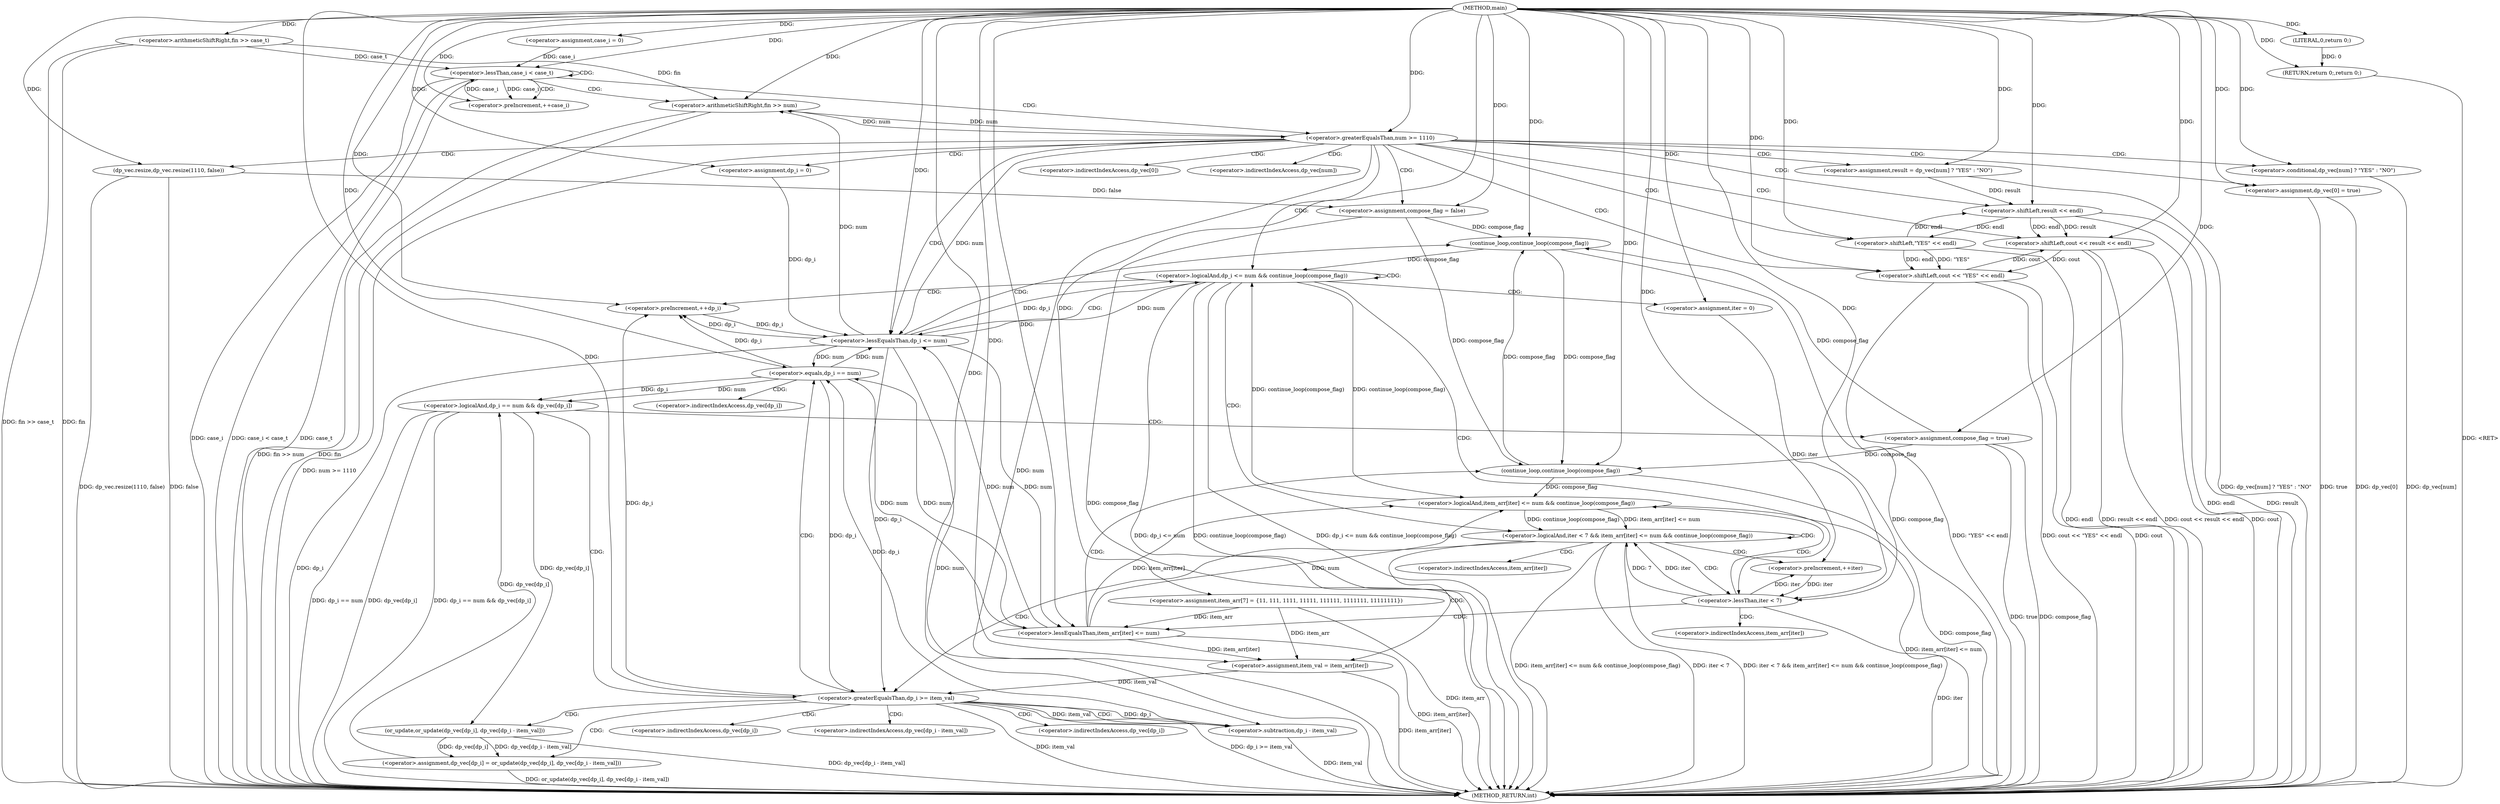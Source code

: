 digraph "main" {  
"1000121" [label = "(METHOD,main)" ]
"1000255" [label = "(METHOD_RETURN,int)" ]
"1000125" [label = "(<operator>.arithmeticShiftRight,fin >> case_t)" ]
"1000129" [label = "(<operator>.assignment,item_arr[7] = {11, 111, 1111, 11111, 111111, 1111111, 11111111})" ]
"1000253" [label = "(RETURN,return 0;,return 0;)" ]
"1000133" [label = "(<operator>.assignment,case_i = 0)" ]
"1000136" [label = "(<operator>.lessThan,case_i < case_t)" ]
"1000139" [label = "(<operator>.preIncrement,++case_i)" ]
"1000254" [label = "(LITERAL,0,return 0;)" ]
"1000143" [label = "(<operator>.arithmeticShiftRight,fin >> num)" ]
"1000158" [label = "(<operator>.assignment,compose_flag = false)" ]
"1000161" [label = "(dp_vec.resize,dp_vec.resize(1110, false))" ]
"1000164" [label = "(<operator>.assignment,dp_vec[0] = true)" ]
"1000240" [label = "(<operator>.assignment,result = dp_vec[num] ? \"YES\" : \"NO\")" ]
"1000248" [label = "(<operator>.shiftLeft,cout << result << endl)" ]
"1000147" [label = "(<operator>.greaterEqualsThan,num >= 1110)" ]
"1000171" [label = "(<operator>.assignment,dp_i = 0)" ]
"1000174" [label = "(<operator>.logicalAnd,dp_i <= num && continue_loop(compose_flag))" ]
"1000180" [label = "(<operator>.preIncrement,++dp_i)" ]
"1000151" [label = "(<operator>.shiftLeft,cout << \"YES\" << endl)" ]
"1000242" [label = "(<operator>.conditional,dp_vec[num] ? \"YES\" : \"NO\")" ]
"1000250" [label = "(<operator>.shiftLeft,result << endl)" ]
"1000175" [label = "(<operator>.lessEqualsThan,dp_i <= num)" ]
"1000178" [label = "(continue_loop,continue_loop(compose_flag))" ]
"1000185" [label = "(<operator>.assignment,iter = 0)" ]
"1000188" [label = "(<operator>.logicalAnd,iter < 7 && item_arr[iter] <= num && continue_loop(compose_flag))" ]
"1000200" [label = "(<operator>.preIncrement,++iter)" ]
"1000153" [label = "(<operator>.shiftLeft,\"YES\" << endl)" ]
"1000204" [label = "(<operator>.assignment,item_val = item_arr[iter])" ]
"1000189" [label = "(<operator>.lessThan,iter < 7)" ]
"1000192" [label = "(<operator>.logicalAnd,item_arr[iter] <= num && continue_loop(compose_flag))" ]
"1000210" [label = "(<operator>.greaterEqualsThan,dp_i >= item_val)" ]
"1000193" [label = "(<operator>.lessEqualsThan,item_arr[iter] <= num)" ]
"1000198" [label = "(continue_loop,continue_loop(compose_flag))" ]
"1000214" [label = "(<operator>.assignment,dp_vec[dp_i] = or_update(dp_vec[dp_i], dp_vec[dp_i - item_val]))" ]
"1000228" [label = "(<operator>.logicalAnd,dp_i == num && dp_vec[dp_i])" ]
"1000218" [label = "(or_update,or_update(dp_vec[dp_i], dp_vec[dp_i - item_val]))" ]
"1000236" [label = "(<operator>.assignment,compose_flag = true)" ]
"1000229" [label = "(<operator>.equals,dp_i == num)" ]
"1000224" [label = "(<operator>.subtraction,dp_i - item_val)" ]
"1000165" [label = "(<operator>.indirectIndexAccess,dp_vec[0])" ]
"1000243" [label = "(<operator>.indirectIndexAccess,dp_vec[num])" ]
"1000206" [label = "(<operator>.indirectIndexAccess,item_arr[iter])" ]
"1000194" [label = "(<operator>.indirectIndexAccess,item_arr[iter])" ]
"1000215" [label = "(<operator>.indirectIndexAccess,dp_vec[dp_i])" ]
"1000219" [label = "(<operator>.indirectIndexAccess,dp_vec[dp_i])" ]
"1000222" [label = "(<operator>.indirectIndexAccess,dp_vec[dp_i - item_val])" ]
"1000232" [label = "(<operator>.indirectIndexAccess,dp_vec[dp_i])" ]
  "1000253" -> "1000255"  [ label = "DDG: <RET>"] 
  "1000125" -> "1000255"  [ label = "DDG: fin"] 
  "1000125" -> "1000255"  [ label = "DDG: fin >> case_t"] 
  "1000129" -> "1000255"  [ label = "DDG: item_arr"] 
  "1000136" -> "1000255"  [ label = "DDG: case_i"] 
  "1000136" -> "1000255"  [ label = "DDG: case_t"] 
  "1000136" -> "1000255"  [ label = "DDG: case_i < case_t"] 
  "1000143" -> "1000255"  [ label = "DDG: fin"] 
  "1000143" -> "1000255"  [ label = "DDG: fin >> num"] 
  "1000147" -> "1000255"  [ label = "DDG: num"] 
  "1000147" -> "1000255"  [ label = "DDG: num >= 1110"] 
  "1000158" -> "1000255"  [ label = "DDG: compose_flag"] 
  "1000161" -> "1000255"  [ label = "DDG: false"] 
  "1000161" -> "1000255"  [ label = "DDG: dp_vec.resize(1110, false)"] 
  "1000164" -> "1000255"  [ label = "DDG: dp_vec[0]"] 
  "1000164" -> "1000255"  [ label = "DDG: true"] 
  "1000175" -> "1000255"  [ label = "DDG: dp_i"] 
  "1000175" -> "1000255"  [ label = "DDG: num"] 
  "1000174" -> "1000255"  [ label = "DDG: dp_i <= num"] 
  "1000178" -> "1000255"  [ label = "DDG: compose_flag"] 
  "1000174" -> "1000255"  [ label = "DDG: continue_loop(compose_flag)"] 
  "1000174" -> "1000255"  [ label = "DDG: dp_i <= num && continue_loop(compose_flag)"] 
  "1000242" -> "1000255"  [ label = "DDG: dp_vec[num]"] 
  "1000240" -> "1000255"  [ label = "DDG: dp_vec[num] ? \"YES\" : \"NO\""] 
  "1000248" -> "1000255"  [ label = "DDG: cout"] 
  "1000250" -> "1000255"  [ label = "DDG: result"] 
  "1000250" -> "1000255"  [ label = "DDG: endl"] 
  "1000248" -> "1000255"  [ label = "DDG: result << endl"] 
  "1000248" -> "1000255"  [ label = "DDG: cout << result << endl"] 
  "1000189" -> "1000255"  [ label = "DDG: iter"] 
  "1000188" -> "1000255"  [ label = "DDG: iter < 7"] 
  "1000193" -> "1000255"  [ label = "DDG: item_arr[iter]"] 
  "1000192" -> "1000255"  [ label = "DDG: item_arr[iter] <= num"] 
  "1000198" -> "1000255"  [ label = "DDG: compose_flag"] 
  "1000188" -> "1000255"  [ label = "DDG: item_arr[iter] <= num && continue_loop(compose_flag)"] 
  "1000188" -> "1000255"  [ label = "DDG: iter < 7 && item_arr[iter] <= num && continue_loop(compose_flag)"] 
  "1000204" -> "1000255"  [ label = "DDG: item_arr[iter]"] 
  "1000210" -> "1000255"  [ label = "DDG: item_val"] 
  "1000210" -> "1000255"  [ label = "DDG: dp_i >= item_val"] 
  "1000224" -> "1000255"  [ label = "DDG: item_val"] 
  "1000218" -> "1000255"  [ label = "DDG: dp_vec[dp_i - item_val]"] 
  "1000214" -> "1000255"  [ label = "DDG: or_update(dp_vec[dp_i], dp_vec[dp_i - item_val])"] 
  "1000228" -> "1000255"  [ label = "DDG: dp_i == num"] 
  "1000228" -> "1000255"  [ label = "DDG: dp_vec[dp_i]"] 
  "1000228" -> "1000255"  [ label = "DDG: dp_i == num && dp_vec[dp_i]"] 
  "1000236" -> "1000255"  [ label = "DDG: compose_flag"] 
  "1000236" -> "1000255"  [ label = "DDG: true"] 
  "1000151" -> "1000255"  [ label = "DDG: cout"] 
  "1000153" -> "1000255"  [ label = "DDG: endl"] 
  "1000151" -> "1000255"  [ label = "DDG: \"YES\" << endl"] 
  "1000151" -> "1000255"  [ label = "DDG: cout << \"YES\" << endl"] 
  "1000254" -> "1000253"  [ label = "DDG: 0"] 
  "1000121" -> "1000253"  [ label = "DDG: "] 
  "1000121" -> "1000125"  [ label = "DDG: "] 
  "1000121" -> "1000129"  [ label = "DDG: "] 
  "1000121" -> "1000133"  [ label = "DDG: "] 
  "1000121" -> "1000254"  [ label = "DDG: "] 
  "1000133" -> "1000136"  [ label = "DDG: case_i"] 
  "1000139" -> "1000136"  [ label = "DDG: case_i"] 
  "1000121" -> "1000136"  [ label = "DDG: "] 
  "1000125" -> "1000136"  [ label = "DDG: case_t"] 
  "1000136" -> "1000139"  [ label = "DDG: case_i"] 
  "1000121" -> "1000139"  [ label = "DDG: "] 
  "1000161" -> "1000158"  [ label = "DDG: false"] 
  "1000121" -> "1000158"  [ label = "DDG: "] 
  "1000121" -> "1000164"  [ label = "DDG: "] 
  "1000121" -> "1000240"  [ label = "DDG: "] 
  "1000125" -> "1000143"  [ label = "DDG: fin"] 
  "1000121" -> "1000143"  [ label = "DDG: "] 
  "1000147" -> "1000143"  [ label = "DDG: num"] 
  "1000175" -> "1000143"  [ label = "DDG: num"] 
  "1000121" -> "1000161"  [ label = "DDG: "] 
  "1000121" -> "1000171"  [ label = "DDG: "] 
  "1000151" -> "1000248"  [ label = "DDG: cout"] 
  "1000121" -> "1000248"  [ label = "DDG: "] 
  "1000250" -> "1000248"  [ label = "DDG: endl"] 
  "1000250" -> "1000248"  [ label = "DDG: result"] 
  "1000143" -> "1000147"  [ label = "DDG: num"] 
  "1000121" -> "1000147"  [ label = "DDG: "] 
  "1000175" -> "1000174"  [ label = "DDG: dp_i"] 
  "1000175" -> "1000174"  [ label = "DDG: num"] 
  "1000178" -> "1000174"  [ label = "DDG: compose_flag"] 
  "1000192" -> "1000174"  [ label = "DDG: continue_loop(compose_flag)"] 
  "1000175" -> "1000180"  [ label = "DDG: dp_i"] 
  "1000210" -> "1000180"  [ label = "DDG: dp_i"] 
  "1000229" -> "1000180"  [ label = "DDG: dp_i"] 
  "1000121" -> "1000180"  [ label = "DDG: "] 
  "1000121" -> "1000242"  [ label = "DDG: "] 
  "1000240" -> "1000250"  [ label = "DDG: result"] 
  "1000121" -> "1000250"  [ label = "DDG: "] 
  "1000153" -> "1000250"  [ label = "DDG: endl"] 
  "1000248" -> "1000151"  [ label = "DDG: cout"] 
  "1000121" -> "1000151"  [ label = "DDG: "] 
  "1000153" -> "1000151"  [ label = "DDG: endl"] 
  "1000153" -> "1000151"  [ label = "DDG: \"YES\""] 
  "1000171" -> "1000175"  [ label = "DDG: dp_i"] 
  "1000180" -> "1000175"  [ label = "DDG: dp_i"] 
  "1000121" -> "1000175"  [ label = "DDG: "] 
  "1000147" -> "1000175"  [ label = "DDG: num"] 
  "1000193" -> "1000175"  [ label = "DDG: num"] 
  "1000229" -> "1000175"  [ label = "DDG: num"] 
  "1000158" -> "1000178"  [ label = "DDG: compose_flag"] 
  "1000198" -> "1000178"  [ label = "DDG: compose_flag"] 
  "1000236" -> "1000178"  [ label = "DDG: compose_flag"] 
  "1000121" -> "1000178"  [ label = "DDG: "] 
  "1000121" -> "1000185"  [ label = "DDG: "] 
  "1000121" -> "1000153"  [ label = "DDG: "] 
  "1000250" -> "1000153"  [ label = "DDG: endl"] 
  "1000189" -> "1000188"  [ label = "DDG: 7"] 
  "1000189" -> "1000188"  [ label = "DDG: iter"] 
  "1000192" -> "1000188"  [ label = "DDG: continue_loop(compose_flag)"] 
  "1000192" -> "1000188"  [ label = "DDG: item_arr[iter] <= num"] 
  "1000189" -> "1000200"  [ label = "DDG: iter"] 
  "1000121" -> "1000200"  [ label = "DDG: "] 
  "1000129" -> "1000204"  [ label = "DDG: item_arr"] 
  "1000193" -> "1000204"  [ label = "DDG: item_arr[iter]"] 
  "1000185" -> "1000189"  [ label = "DDG: iter"] 
  "1000200" -> "1000189"  [ label = "DDG: iter"] 
  "1000121" -> "1000189"  [ label = "DDG: "] 
  "1000193" -> "1000192"  [ label = "DDG: num"] 
  "1000193" -> "1000192"  [ label = "DDG: item_arr[iter]"] 
  "1000198" -> "1000192"  [ label = "DDG: compose_flag"] 
  "1000174" -> "1000192"  [ label = "DDG: continue_loop(compose_flag)"] 
  "1000121" -> "1000204"  [ label = "DDG: "] 
  "1000129" -> "1000193"  [ label = "DDG: item_arr"] 
  "1000175" -> "1000193"  [ label = "DDG: num"] 
  "1000229" -> "1000193"  [ label = "DDG: num"] 
  "1000121" -> "1000193"  [ label = "DDG: "] 
  "1000158" -> "1000198"  [ label = "DDG: compose_flag"] 
  "1000178" -> "1000198"  [ label = "DDG: compose_flag"] 
  "1000236" -> "1000198"  [ label = "DDG: compose_flag"] 
  "1000121" -> "1000198"  [ label = "DDG: "] 
  "1000175" -> "1000210"  [ label = "DDG: dp_i"] 
  "1000229" -> "1000210"  [ label = "DDG: dp_i"] 
  "1000121" -> "1000210"  [ label = "DDG: "] 
  "1000204" -> "1000210"  [ label = "DDG: item_val"] 
  "1000218" -> "1000214"  [ label = "DDG: dp_vec[dp_i - item_val]"] 
  "1000218" -> "1000214"  [ label = "DDG: dp_vec[dp_i]"] 
  "1000228" -> "1000218"  [ label = "DDG: dp_vec[dp_i]"] 
  "1000229" -> "1000228"  [ label = "DDG: num"] 
  "1000229" -> "1000228"  [ label = "DDG: dp_i"] 
  "1000214" -> "1000228"  [ label = "DDG: dp_vec[dp_i]"] 
  "1000121" -> "1000236"  [ label = "DDG: "] 
  "1000224" -> "1000229"  [ label = "DDG: dp_i"] 
  "1000121" -> "1000229"  [ label = "DDG: "] 
  "1000175" -> "1000229"  [ label = "DDG: num"] 
  "1000193" -> "1000229"  [ label = "DDG: num"] 
  "1000210" -> "1000224"  [ label = "DDG: dp_i"] 
  "1000121" -> "1000224"  [ label = "DDG: "] 
  "1000210" -> "1000224"  [ label = "DDG: item_val"] 
  "1000136" -> "1000139"  [ label = "CDG: "] 
  "1000136" -> "1000136"  [ label = "CDG: "] 
  "1000136" -> "1000143"  [ label = "CDG: "] 
  "1000136" -> "1000147"  [ label = "CDG: "] 
  "1000147" -> "1000164"  [ label = "CDG: "] 
  "1000147" -> "1000174"  [ label = "CDG: "] 
  "1000147" -> "1000161"  [ label = "CDG: "] 
  "1000147" -> "1000243"  [ label = "CDG: "] 
  "1000147" -> "1000165"  [ label = "CDG: "] 
  "1000147" -> "1000242"  [ label = "CDG: "] 
  "1000147" -> "1000250"  [ label = "CDG: "] 
  "1000147" -> "1000175"  [ label = "CDG: "] 
  "1000147" -> "1000248"  [ label = "CDG: "] 
  "1000147" -> "1000151"  [ label = "CDG: "] 
  "1000147" -> "1000240"  [ label = "CDG: "] 
  "1000147" -> "1000153"  [ label = "CDG: "] 
  "1000147" -> "1000158"  [ label = "CDG: "] 
  "1000147" -> "1000171"  [ label = "CDG: "] 
  "1000174" -> "1000174"  [ label = "CDG: "] 
  "1000174" -> "1000180"  [ label = "CDG: "] 
  "1000174" -> "1000188"  [ label = "CDG: "] 
  "1000174" -> "1000175"  [ label = "CDG: "] 
  "1000174" -> "1000185"  [ label = "CDG: "] 
  "1000174" -> "1000189"  [ label = "CDG: "] 
  "1000175" -> "1000178"  [ label = "CDG: "] 
  "1000188" -> "1000200"  [ label = "CDG: "] 
  "1000188" -> "1000204"  [ label = "CDG: "] 
  "1000188" -> "1000210"  [ label = "CDG: "] 
  "1000188" -> "1000188"  [ label = "CDG: "] 
  "1000188" -> "1000206"  [ label = "CDG: "] 
  "1000188" -> "1000189"  [ label = "CDG: "] 
  "1000189" -> "1000194"  [ label = "CDG: "] 
  "1000189" -> "1000192"  [ label = "CDG: "] 
  "1000189" -> "1000193"  [ label = "CDG: "] 
  "1000193" -> "1000198"  [ label = "CDG: "] 
  "1000210" -> "1000219"  [ label = "CDG: "] 
  "1000210" -> "1000222"  [ label = "CDG: "] 
  "1000210" -> "1000214"  [ label = "CDG: "] 
  "1000210" -> "1000224"  [ label = "CDG: "] 
  "1000210" -> "1000229"  [ label = "CDG: "] 
  "1000210" -> "1000215"  [ label = "CDG: "] 
  "1000210" -> "1000218"  [ label = "CDG: "] 
  "1000210" -> "1000228"  [ label = "CDG: "] 
  "1000228" -> "1000236"  [ label = "CDG: "] 
  "1000229" -> "1000232"  [ label = "CDG: "] 
}
